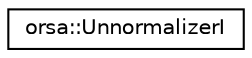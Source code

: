digraph "Graphical Class Hierarchy"
{
  edge [fontname="Helvetica",fontsize="10",labelfontname="Helvetica",labelfontsize="10"];
  node [fontname="Helvetica",fontsize="10",shape=record];
  rankdir="LR";
  Node1 [label="orsa::UnnormalizerI",height=0.2,width=0.4,color="black", fillcolor="white", style="filled",URL="$structorsa_1_1UnnormalizerI.html",tooltip="Use inverse for unnormalize. "];
}
